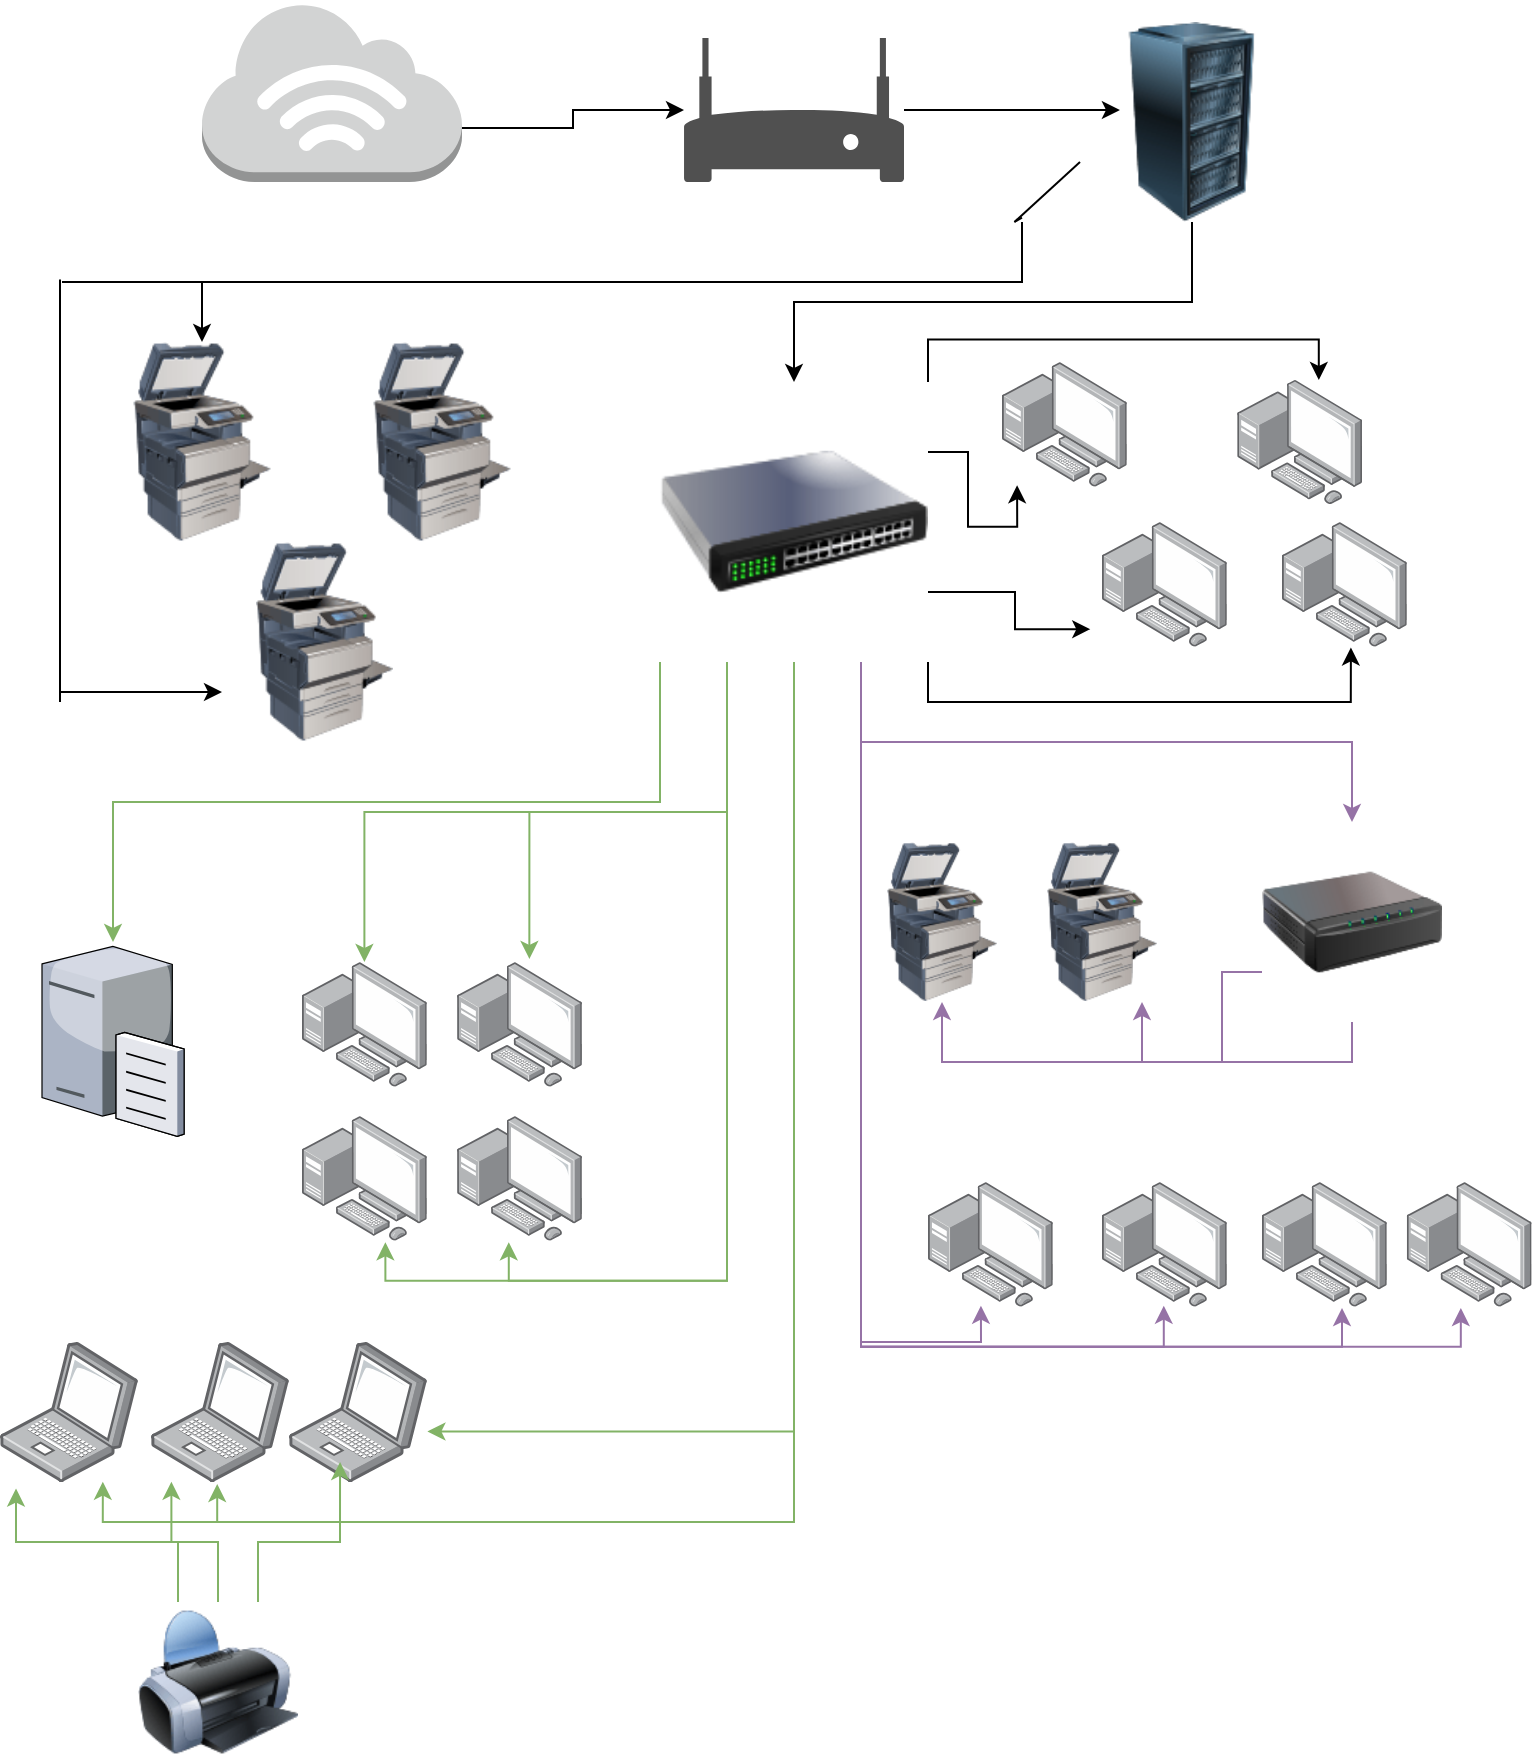 <mxfile version="23.1.1" type="device">
  <diagram name="Página-1" id="QkIoTdbmVTzb9oMZIWxe">
    <mxGraphModel dx="1500" dy="807" grid="1" gridSize="10" guides="1" tooltips="1" connect="1" arrows="1" fold="1" page="1" pageScale="1" pageWidth="827" pageHeight="1169" math="0" shadow="0">
      <root>
        <mxCell id="0" />
        <mxCell id="1" parent="0" />
        <mxCell id="IpVQZGAEiFU9UXTctJnG-103" style="edgeStyle=orthogonalEdgeStyle;rounded=0;orthogonalLoop=1;jettySize=auto;html=1;exitX=0.75;exitY=1;exitDx=0;exitDy=0;entryX=0.5;entryY=0;entryDx=0;entryDy=0;fillColor=#e1d5e7;strokeColor=#9673a6;" edge="1" parent="1" source="IpVQZGAEiFU9UXTctJnG-67" target="IpVQZGAEiFU9UXTctJnG-102">
          <mxGeometry relative="1" as="geometry" />
        </mxCell>
        <mxCell id="IpVQZGAEiFU9UXTctJnG-120" style="edgeStyle=orthogonalEdgeStyle;rounded=0;orthogonalLoop=1;jettySize=auto;html=1;exitX=0;exitY=1;exitDx=0;exitDy=0;fillColor=#d5e8d4;strokeColor=#82b366;" edge="1" parent="1" source="IpVQZGAEiFU9UXTctJnG-67" target="IpVQZGAEiFU9UXTctJnG-119">
          <mxGeometry relative="1" as="geometry" />
        </mxCell>
        <mxCell id="IpVQZGAEiFU9UXTctJnG-125" style="edgeStyle=orthogonalEdgeStyle;rounded=0;orthogonalLoop=1;jettySize=auto;html=1;exitX=0.25;exitY=1;exitDx=0;exitDy=0;fillColor=#d5e8d4;strokeColor=#82b366;" edge="1" parent="1" source="IpVQZGAEiFU9UXTctJnG-67" target="IpVQZGAEiFU9UXTctJnG-123">
          <mxGeometry relative="1" as="geometry" />
        </mxCell>
        <mxCell id="IpVQZGAEiFU9UXTctJnG-67" value="" style="image;html=1;image=img/lib/clip_art/networking/Switch_128x128.png" vertex="1" parent="1">
          <mxGeometry x="350" y="230" width="134" height="140" as="geometry" />
        </mxCell>
        <mxCell id="IpVQZGAEiFU9UXTctJnG-71" style="edgeStyle=orthogonalEdgeStyle;rounded=0;orthogonalLoop=1;jettySize=auto;html=1;exitX=1;exitY=0.7;exitDx=0;exitDy=0;exitPerimeter=0;" edge="1" parent="1" source="IpVQZGAEiFU9UXTctJnG-68" target="IpVQZGAEiFU9UXTctJnG-70">
          <mxGeometry relative="1" as="geometry" />
        </mxCell>
        <mxCell id="IpVQZGAEiFU9UXTctJnG-68" value="" style="outlineConnect=0;dashed=0;verticalLabelPosition=bottom;verticalAlign=top;align=center;html=1;shape=mxgraph.aws3.internet_3;fillColor=#D2D3D3;gradientColor=none;" vertex="1" parent="1">
          <mxGeometry x="121" y="40" width="130" height="90" as="geometry" />
        </mxCell>
        <mxCell id="IpVQZGAEiFU9UXTctJnG-77" style="edgeStyle=orthogonalEdgeStyle;rounded=0;orthogonalLoop=1;jettySize=auto;html=1;exitX=0.5;exitY=1;exitDx=0;exitDy=0;" edge="1" parent="1" source="IpVQZGAEiFU9UXTctJnG-69" target="IpVQZGAEiFU9UXTctJnG-67">
          <mxGeometry relative="1" as="geometry" />
        </mxCell>
        <mxCell id="IpVQZGAEiFU9UXTctJnG-160" style="edgeStyle=orthogonalEdgeStyle;rounded=0;orthogonalLoop=1;jettySize=auto;html=1;entryX=0.5;entryY=0;entryDx=0;entryDy=0;" edge="1" parent="1" source="IpVQZGAEiFU9UXTctJnG-69" target="IpVQZGAEiFU9UXTctJnG-76">
          <mxGeometry relative="1" as="geometry">
            <Array as="points">
              <mxPoint x="531" y="180" />
              <mxPoint x="121" y="180" />
            </Array>
          </mxGeometry>
        </mxCell>
        <mxCell id="IpVQZGAEiFU9UXTctJnG-69" value="" style="image;html=1;image=img/lib/clip_art/computers/Server_Rack_128x128.png" vertex="1" parent="1">
          <mxGeometry x="531" y="50" width="170" height="100" as="geometry" />
        </mxCell>
        <mxCell id="IpVQZGAEiFU9UXTctJnG-70" value="" style="sketch=0;pointerEvents=1;shadow=0;dashed=0;html=1;strokeColor=none;fillColor=#505050;labelPosition=center;verticalLabelPosition=bottom;verticalAlign=top;outlineConnect=0;align=center;shape=mxgraph.office.devices.modem;" vertex="1" parent="1">
          <mxGeometry x="362" y="58" width="110" height="72" as="geometry" />
        </mxCell>
        <mxCell id="IpVQZGAEiFU9UXTctJnG-74" value="" style="image;html=1;image=img/lib/clip_art/computers/Printer_Commercial_128x128.png" vertex="1" parent="1">
          <mxGeometry x="131" y="310" width="102.5" height="100" as="geometry" />
        </mxCell>
        <mxCell id="IpVQZGAEiFU9UXTctJnG-75" value="" style="image;html=1;image=img/lib/clip_art/computers/Printer_Commercial_128x128.png" vertex="1" parent="1">
          <mxGeometry x="191" y="210" width="100" height="100" as="geometry" />
        </mxCell>
        <mxCell id="IpVQZGAEiFU9UXTctJnG-76" value="" style="image;html=1;image=img/lib/clip_art/computers/Printer_Commercial_128x128.png" vertex="1" parent="1">
          <mxGeometry x="71" y="210" width="100" height="100" as="geometry" />
        </mxCell>
        <mxCell id="IpVQZGAEiFU9UXTctJnG-83" value="" style="image;points=[];aspect=fixed;html=1;align=center;shadow=0;dashed=0;image=img/lib/allied_telesis/computer_and_terminals/Personal_Computer_with_Server.svg;" vertex="1" parent="1">
          <mxGeometry x="571" y="300" width="62.4" height="62.4" as="geometry" />
        </mxCell>
        <mxCell id="IpVQZGAEiFU9UXTctJnG-84" value="" style="image;points=[];aspect=fixed;html=1;align=center;shadow=0;dashed=0;image=img/lib/allied_telesis/computer_and_terminals/Personal_Computer_with_Server.svg;" vertex="1" parent="1">
          <mxGeometry x="638.6" y="228.8" width="62.4" height="62.4" as="geometry" />
        </mxCell>
        <mxCell id="IpVQZGAEiFU9UXTctJnG-85" value="" style="image;points=[];aspect=fixed;html=1;align=center;shadow=0;dashed=0;image=img/lib/allied_telesis/computer_and_terminals/Personal_Computer_with_Server.svg;" vertex="1" parent="1">
          <mxGeometry x="521" y="220" width="62.4" height="62.4" as="geometry" />
        </mxCell>
        <mxCell id="IpVQZGAEiFU9UXTctJnG-87" value="" style="image;points=[];aspect=fixed;html=1;align=center;shadow=0;dashed=0;image=img/lib/allied_telesis/computer_and_terminals/Personal_Computer_with_Server.svg;" vertex="1" parent="1">
          <mxGeometry x="661" y="300" width="62.4" height="62.4" as="geometry" />
        </mxCell>
        <mxCell id="IpVQZGAEiFU9UXTctJnG-112" style="edgeStyle=orthogonalEdgeStyle;rounded=0;orthogonalLoop=1;jettySize=auto;html=1;exitX=0;exitY=0.75;exitDx=0;exitDy=0;entryX=0.75;entryY=1;entryDx=0;entryDy=0;fillColor=#e1d5e7;strokeColor=#9673a6;" edge="1" parent="1" source="IpVQZGAEiFU9UXTctJnG-102" target="IpVQZGAEiFU9UXTctJnG-111">
          <mxGeometry relative="1" as="geometry" />
        </mxCell>
        <mxCell id="IpVQZGAEiFU9UXTctJnG-113" style="edgeStyle=orthogonalEdgeStyle;rounded=0;orthogonalLoop=1;jettySize=auto;html=1;exitX=0.5;exitY=1;exitDx=0;exitDy=0;entryX=0.5;entryY=1;entryDx=0;entryDy=0;fillColor=#e1d5e7;strokeColor=#9673a6;" edge="1" parent="1" source="IpVQZGAEiFU9UXTctJnG-102" target="IpVQZGAEiFU9UXTctJnG-110">
          <mxGeometry relative="1" as="geometry" />
        </mxCell>
        <mxCell id="IpVQZGAEiFU9UXTctJnG-102" value="" style="image;html=1;image=img/lib/clip_art/networking/Print_Server_128x128.png" vertex="1" parent="1">
          <mxGeometry x="651" y="450" width="90" height="100" as="geometry" />
        </mxCell>
        <mxCell id="IpVQZGAEiFU9UXTctJnG-106" value="" style="image;points=[];aspect=fixed;html=1;align=center;shadow=0;dashed=0;image=img/lib/allied_telesis/computer_and_terminals/Personal_Computer_with_Server.svg;" vertex="1" parent="1">
          <mxGeometry x="484" y="630" width="62.4" height="62.4" as="geometry" />
        </mxCell>
        <mxCell id="IpVQZGAEiFU9UXTctJnG-107" value="" style="image;points=[];aspect=fixed;html=1;align=center;shadow=0;dashed=0;image=img/lib/allied_telesis/computer_and_terminals/Personal_Computer_with_Server.svg;" vertex="1" parent="1">
          <mxGeometry x="571" y="630" width="62.4" height="62.4" as="geometry" />
        </mxCell>
        <mxCell id="IpVQZGAEiFU9UXTctJnG-108" value="" style="image;points=[];aspect=fixed;html=1;align=center;shadow=0;dashed=0;image=img/lib/allied_telesis/computer_and_terminals/Personal_Computer_with_Server.svg;" vertex="1" parent="1">
          <mxGeometry x="651" y="630" width="62.4" height="62.4" as="geometry" />
        </mxCell>
        <mxCell id="IpVQZGAEiFU9UXTctJnG-109" value="" style="image;points=[];aspect=fixed;html=1;align=center;shadow=0;dashed=0;image=img/lib/allied_telesis/computer_and_terminals/Personal_Computer_with_Server.svg;" vertex="1" parent="1">
          <mxGeometry x="723.4" y="630" width="62.4" height="62.4" as="geometry" />
        </mxCell>
        <mxCell id="IpVQZGAEiFU9UXTctJnG-110" value="" style="image;html=1;image=img/lib/clip_art/computers/Printer_Commercial_128x128.png" vertex="1" parent="1">
          <mxGeometry x="451" y="460" width="80" height="80" as="geometry" />
        </mxCell>
        <mxCell id="IpVQZGAEiFU9UXTctJnG-111" value="" style="image;html=1;image=img/lib/clip_art/computers/Printer_Commercial_128x128.png" vertex="1" parent="1">
          <mxGeometry x="531" y="460" width="80" height="80" as="geometry" />
        </mxCell>
        <mxCell id="IpVQZGAEiFU9UXTctJnG-114" style="edgeStyle=orthogonalEdgeStyle;rounded=0;orthogonalLoop=1;jettySize=auto;html=1;exitX=0.75;exitY=1;exitDx=0;exitDy=0;entryX=0.424;entryY=0.991;entryDx=0;entryDy=0;entryPerimeter=0;fillColor=#e1d5e7;strokeColor=#9673a6;" edge="1" parent="1" source="IpVQZGAEiFU9UXTctJnG-67" target="IpVQZGAEiFU9UXTctJnG-106">
          <mxGeometry relative="1" as="geometry">
            <Array as="points">
              <mxPoint x="450" y="710" />
              <mxPoint x="510" y="710" />
            </Array>
          </mxGeometry>
        </mxCell>
        <mxCell id="IpVQZGAEiFU9UXTctJnG-115" style="edgeStyle=orthogonalEdgeStyle;rounded=0;orthogonalLoop=1;jettySize=auto;html=1;exitX=0.75;exitY=1;exitDx=0;exitDy=0;entryX=0.495;entryY=0.991;entryDx=0;entryDy=0;entryPerimeter=0;fillColor=#e1d5e7;strokeColor=#9673a6;" edge="1" parent="1" source="IpVQZGAEiFU9UXTctJnG-67" target="IpVQZGAEiFU9UXTctJnG-107">
          <mxGeometry relative="1" as="geometry" />
        </mxCell>
        <mxCell id="IpVQZGAEiFU9UXTctJnG-117" style="edgeStyle=orthogonalEdgeStyle;rounded=0;orthogonalLoop=1;jettySize=auto;html=1;exitX=0.75;exitY=1;exitDx=0;exitDy=0;entryX=0.641;entryY=1.01;entryDx=0;entryDy=0;entryPerimeter=0;fillColor=#e1d5e7;strokeColor=#9673a6;" edge="1" parent="1" source="IpVQZGAEiFU9UXTctJnG-67" target="IpVQZGAEiFU9UXTctJnG-108">
          <mxGeometry relative="1" as="geometry" />
        </mxCell>
        <mxCell id="IpVQZGAEiFU9UXTctJnG-118" style="edgeStyle=orthogonalEdgeStyle;rounded=0;orthogonalLoop=1;jettySize=auto;html=1;exitX=0.75;exitY=1;exitDx=0;exitDy=0;entryX=0.433;entryY=1.01;entryDx=0;entryDy=0;entryPerimeter=0;fillColor=#e1d5e7;strokeColor=#9673a6;" edge="1" parent="1" source="IpVQZGAEiFU9UXTctJnG-67" target="IpVQZGAEiFU9UXTctJnG-109">
          <mxGeometry relative="1" as="geometry" />
        </mxCell>
        <mxCell id="IpVQZGAEiFU9UXTctJnG-119" value="" style="verticalLabelPosition=bottom;sketch=0;aspect=fixed;html=1;verticalAlign=top;strokeColor=none;align=center;outlineConnect=0;shape=mxgraph.citrix.file_server;" vertex="1" parent="1">
          <mxGeometry x="41" y="510" width="71" height="97" as="geometry" />
        </mxCell>
        <mxCell id="IpVQZGAEiFU9UXTctJnG-121" value="" style="image;points=[];aspect=fixed;html=1;align=center;shadow=0;dashed=0;image=img/lib/allied_telesis/computer_and_terminals/Personal_Computer_with_Server.svg;" vertex="1" parent="1">
          <mxGeometry x="248.55" y="520" width="62.4" height="62.4" as="geometry" />
        </mxCell>
        <mxCell id="IpVQZGAEiFU9UXTctJnG-122" value="" style="image;points=[];aspect=fixed;html=1;align=center;shadow=0;dashed=0;image=img/lib/allied_telesis/computer_and_terminals/Personal_Computer_with_Server.svg;" vertex="1" parent="1">
          <mxGeometry x="171" y="597" width="62.4" height="62.4" as="geometry" />
        </mxCell>
        <mxCell id="IpVQZGAEiFU9UXTctJnG-123" value="" style="image;points=[];aspect=fixed;html=1;align=center;shadow=0;dashed=0;image=img/lib/allied_telesis/computer_and_terminals/Personal_Computer_with_Server.svg;" vertex="1" parent="1">
          <mxGeometry x="171" y="520" width="62.4" height="62.4" as="geometry" />
        </mxCell>
        <mxCell id="IpVQZGAEiFU9UXTctJnG-124" value="" style="image;points=[];aspect=fixed;html=1;align=center;shadow=0;dashed=0;image=img/lib/allied_telesis/computer_and_terminals/Personal_Computer_with_Server.svg;" vertex="1" parent="1">
          <mxGeometry x="248.55" y="597" width="62.4" height="62.4" as="geometry" />
        </mxCell>
        <mxCell id="IpVQZGAEiFU9UXTctJnG-126" style="edgeStyle=orthogonalEdgeStyle;rounded=0;orthogonalLoop=1;jettySize=auto;html=1;exitX=0.25;exitY=1;exitDx=0;exitDy=0;entryX=0.579;entryY=-0.025;entryDx=0;entryDy=0;entryPerimeter=0;fillColor=#d5e8d4;strokeColor=#82b366;" edge="1" parent="1" source="IpVQZGAEiFU9UXTctJnG-67" target="IpVQZGAEiFU9UXTctJnG-121">
          <mxGeometry relative="1" as="geometry" />
        </mxCell>
        <mxCell id="IpVQZGAEiFU9UXTctJnG-128" style="edgeStyle=orthogonalEdgeStyle;rounded=0;orthogonalLoop=1;jettySize=auto;html=1;exitX=0.25;exitY=1;exitDx=0;exitDy=0;entryX=0.414;entryY=1.012;entryDx=0;entryDy=0;entryPerimeter=0;fillColor=#d5e8d4;strokeColor=#82b366;" edge="1" parent="1" source="IpVQZGAEiFU9UXTctJnG-67" target="IpVQZGAEiFU9UXTctJnG-124">
          <mxGeometry relative="1" as="geometry" />
        </mxCell>
        <mxCell id="IpVQZGAEiFU9UXTctJnG-129" style="edgeStyle=orthogonalEdgeStyle;rounded=0;orthogonalLoop=1;jettySize=auto;html=1;exitX=0.25;exitY=1;exitDx=0;exitDy=0;entryX=0.668;entryY=1.012;entryDx=0;entryDy=0;entryPerimeter=0;fillColor=#d5e8d4;strokeColor=#82b366;" edge="1" parent="1" source="IpVQZGAEiFU9UXTctJnG-67" target="IpVQZGAEiFU9UXTctJnG-122">
          <mxGeometry relative="1" as="geometry" />
        </mxCell>
        <mxCell id="IpVQZGAEiFU9UXTctJnG-133" value="" style="image;points=[];aspect=fixed;html=1;align=center;shadow=0;dashed=0;image=img/lib/allied_telesis/computer_and_terminals/Laptop.svg;" vertex="1" parent="1">
          <mxGeometry x="20" y="710" width="69.01" height="70" as="geometry" />
        </mxCell>
        <mxCell id="IpVQZGAEiFU9UXTctJnG-134" value="" style="image;points=[];aspect=fixed;html=1;align=center;shadow=0;dashed=0;image=img/lib/allied_telesis/computer_and_terminals/Laptop.svg;" vertex="1" parent="1">
          <mxGeometry x="95.48" y="710" width="69.01" height="70" as="geometry" />
        </mxCell>
        <mxCell id="IpVQZGAEiFU9UXTctJnG-135" value="" style="image;points=[];aspect=fixed;html=1;align=center;shadow=0;dashed=0;image=img/lib/allied_telesis/computer_and_terminals/Laptop.svg;" vertex="1" parent="1">
          <mxGeometry x="164.49" y="710" width="69.01" height="70" as="geometry" />
        </mxCell>
        <mxCell id="IpVQZGAEiFU9UXTctJnG-137" style="edgeStyle=orthogonalEdgeStyle;rounded=0;orthogonalLoop=1;jettySize=auto;html=1;exitX=0.5;exitY=1;exitDx=0;exitDy=0;entryX=1.003;entryY=0.639;entryDx=0;entryDy=0;entryPerimeter=0;fillColor=#d5e8d4;strokeColor=#82b366;" edge="1" parent="1" source="IpVQZGAEiFU9UXTctJnG-67" target="IpVQZGAEiFU9UXTctJnG-135">
          <mxGeometry relative="1" as="geometry" />
        </mxCell>
        <mxCell id="IpVQZGAEiFU9UXTctJnG-138" style="edgeStyle=orthogonalEdgeStyle;rounded=0;orthogonalLoop=1;jettySize=auto;html=1;exitX=0.5;exitY=1;exitDx=0;exitDy=0;entryX=0.48;entryY=1.014;entryDx=0;entryDy=0;entryPerimeter=0;fillColor=#d5e8d4;strokeColor=#82b366;" edge="1" parent="1" source="IpVQZGAEiFU9UXTctJnG-67" target="IpVQZGAEiFU9UXTctJnG-134">
          <mxGeometry relative="1" as="geometry" />
        </mxCell>
        <mxCell id="IpVQZGAEiFU9UXTctJnG-140" style="edgeStyle=orthogonalEdgeStyle;rounded=0;orthogonalLoop=1;jettySize=auto;html=1;exitX=0.5;exitY=1;exitDx=0;exitDy=0;entryX=0.745;entryY=0.998;entryDx=0;entryDy=0;entryPerimeter=0;fillColor=#d5e8d4;strokeColor=#82b366;" edge="1" parent="1" source="IpVQZGAEiFU9UXTctJnG-67" target="IpVQZGAEiFU9UXTctJnG-133">
          <mxGeometry relative="1" as="geometry" />
        </mxCell>
        <mxCell id="IpVQZGAEiFU9UXTctJnG-141" value="" style="image;html=1;image=img/lib/clip_art/computers/Printer_128x128.png" vertex="1" parent="1">
          <mxGeometry x="89.01" y="840" width="80" height="80" as="geometry" />
        </mxCell>
        <mxCell id="IpVQZGAEiFU9UXTctJnG-148" style="edgeStyle=orthogonalEdgeStyle;rounded=0;orthogonalLoop=1;jettySize=auto;html=1;exitX=1;exitY=0;exitDx=0;exitDy=0;entryX=0.654;entryY=0.003;entryDx=0;entryDy=0;entryPerimeter=0;" edge="1" parent="1" source="IpVQZGAEiFU9UXTctJnG-67" target="IpVQZGAEiFU9UXTctJnG-84">
          <mxGeometry relative="1" as="geometry" />
        </mxCell>
        <mxCell id="IpVQZGAEiFU9UXTctJnG-150" style="edgeStyle=orthogonalEdgeStyle;rounded=0;orthogonalLoop=1;jettySize=auto;html=1;exitX=1;exitY=0.25;exitDx=0;exitDy=0;entryX=0.121;entryY=0.987;entryDx=0;entryDy=0;entryPerimeter=0;" edge="1" parent="1" source="IpVQZGAEiFU9UXTctJnG-67" target="IpVQZGAEiFU9UXTctJnG-85">
          <mxGeometry relative="1" as="geometry" />
        </mxCell>
        <mxCell id="IpVQZGAEiFU9UXTctJnG-151" style="edgeStyle=orthogonalEdgeStyle;rounded=0;orthogonalLoop=1;jettySize=auto;html=1;exitX=1;exitY=0.75;exitDx=0;exitDy=0;entryX=-0.094;entryY=0.859;entryDx=0;entryDy=0;entryPerimeter=0;" edge="1" parent="1" source="IpVQZGAEiFU9UXTctJnG-67" target="IpVQZGAEiFU9UXTctJnG-83">
          <mxGeometry relative="1" as="geometry" />
        </mxCell>
        <mxCell id="IpVQZGAEiFU9UXTctJnG-153" style="edgeStyle=orthogonalEdgeStyle;rounded=0;orthogonalLoop=1;jettySize=auto;html=1;exitX=1;exitY=1;exitDx=0;exitDy=0;entryX=0.552;entryY=1.005;entryDx=0;entryDy=0;entryPerimeter=0;" edge="1" parent="1" source="IpVQZGAEiFU9UXTctJnG-67" target="IpVQZGAEiFU9UXTctJnG-87">
          <mxGeometry relative="1" as="geometry" />
        </mxCell>
        <mxCell id="IpVQZGAEiFU9UXTctJnG-155" style="edgeStyle=orthogonalEdgeStyle;rounded=0;orthogonalLoop=1;jettySize=auto;html=1;entryX=0.288;entryY=0.44;entryDx=0;entryDy=0;entryPerimeter=0;" edge="1" parent="1" source="IpVQZGAEiFU9UXTctJnG-70" target="IpVQZGAEiFU9UXTctJnG-69">
          <mxGeometry relative="1" as="geometry" />
        </mxCell>
        <mxCell id="IpVQZGAEiFU9UXTctJnG-156" style="edgeStyle=orthogonalEdgeStyle;rounded=0;orthogonalLoop=1;jettySize=auto;html=1;exitX=0.75;exitY=0;exitDx=0;exitDy=0;entryX=0.37;entryY=0.857;entryDx=0;entryDy=0;entryPerimeter=0;fillColor=#d5e8d4;strokeColor=#82b366;" edge="1" parent="1" source="IpVQZGAEiFU9UXTctJnG-141" target="IpVQZGAEiFU9UXTctJnG-135">
          <mxGeometry relative="1" as="geometry" />
        </mxCell>
        <mxCell id="IpVQZGAEiFU9UXTctJnG-158" style="edgeStyle=orthogonalEdgeStyle;rounded=0;orthogonalLoop=1;jettySize=auto;html=1;exitX=0.5;exitY=0;exitDx=0;exitDy=0;entryX=0.148;entryY=0.998;entryDx=0;entryDy=0;entryPerimeter=0;fillColor=#d5e8d4;strokeColor=#82b366;" edge="1" parent="1" source="IpVQZGAEiFU9UXTctJnG-141" target="IpVQZGAEiFU9UXTctJnG-134">
          <mxGeometry relative="1" as="geometry" />
        </mxCell>
        <mxCell id="IpVQZGAEiFU9UXTctJnG-159" style="edgeStyle=orthogonalEdgeStyle;rounded=0;orthogonalLoop=1;jettySize=auto;html=1;exitX=0.25;exitY=0;exitDx=0;exitDy=0;entryX=0.116;entryY=1.047;entryDx=0;entryDy=0;entryPerimeter=0;fillColor=#d5e8d4;strokeColor=#82b366;" edge="1" parent="1" source="IpVQZGAEiFU9UXTctJnG-141" target="IpVQZGAEiFU9UXTctJnG-133">
          <mxGeometry relative="1" as="geometry" />
        </mxCell>
        <mxCell id="IpVQZGAEiFU9UXTctJnG-164" value="" style="endArrow=none;html=1;rounded=0;endFill=0;" edge="1" parent="1">
          <mxGeometry width="50" height="50" relative="1" as="geometry">
            <mxPoint x="121" y="180" as="sourcePoint" />
            <mxPoint x="51" y="180" as="targetPoint" />
          </mxGeometry>
        </mxCell>
        <mxCell id="IpVQZGAEiFU9UXTctJnG-165" value="" style="endArrow=none;html=1;rounded=0;" edge="1" parent="1">
          <mxGeometry width="50" height="50" relative="1" as="geometry">
            <mxPoint x="50" y="390" as="sourcePoint" />
            <mxPoint x="50" y="178.8" as="targetPoint" />
          </mxGeometry>
        </mxCell>
        <mxCell id="IpVQZGAEiFU9UXTctJnG-167" value="" style="endArrow=classic;html=1;rounded=0;entryX=0;entryY=0.75;entryDx=0;entryDy=0;" edge="1" parent="1" target="IpVQZGAEiFU9UXTctJnG-74">
          <mxGeometry width="50" height="50" relative="1" as="geometry">
            <mxPoint x="50" y="385" as="sourcePoint" />
            <mxPoint x="110" y="350" as="targetPoint" />
          </mxGeometry>
        </mxCell>
        <mxCell id="IpVQZGAEiFU9UXTctJnG-168" value="" style="endArrow=none;html=1;rounded=0;" edge="1" parent="1" target="IpVQZGAEiFU9UXTctJnG-69">
          <mxGeometry width="50" height="50" relative="1" as="geometry">
            <mxPoint x="527.2" y="150" as="sourcePoint" />
            <mxPoint x="550" y="130" as="targetPoint" />
          </mxGeometry>
        </mxCell>
        <mxCell id="IpVQZGAEiFU9UXTctJnG-170" value="" style="endArrow=none;html=1;rounded=0;" edge="1" parent="1">
          <mxGeometry width="50" height="50" relative="1" as="geometry">
            <mxPoint x="527.2" y="150" as="sourcePoint" />
            <mxPoint x="560" y="120" as="targetPoint" />
          </mxGeometry>
        </mxCell>
      </root>
    </mxGraphModel>
  </diagram>
</mxfile>
